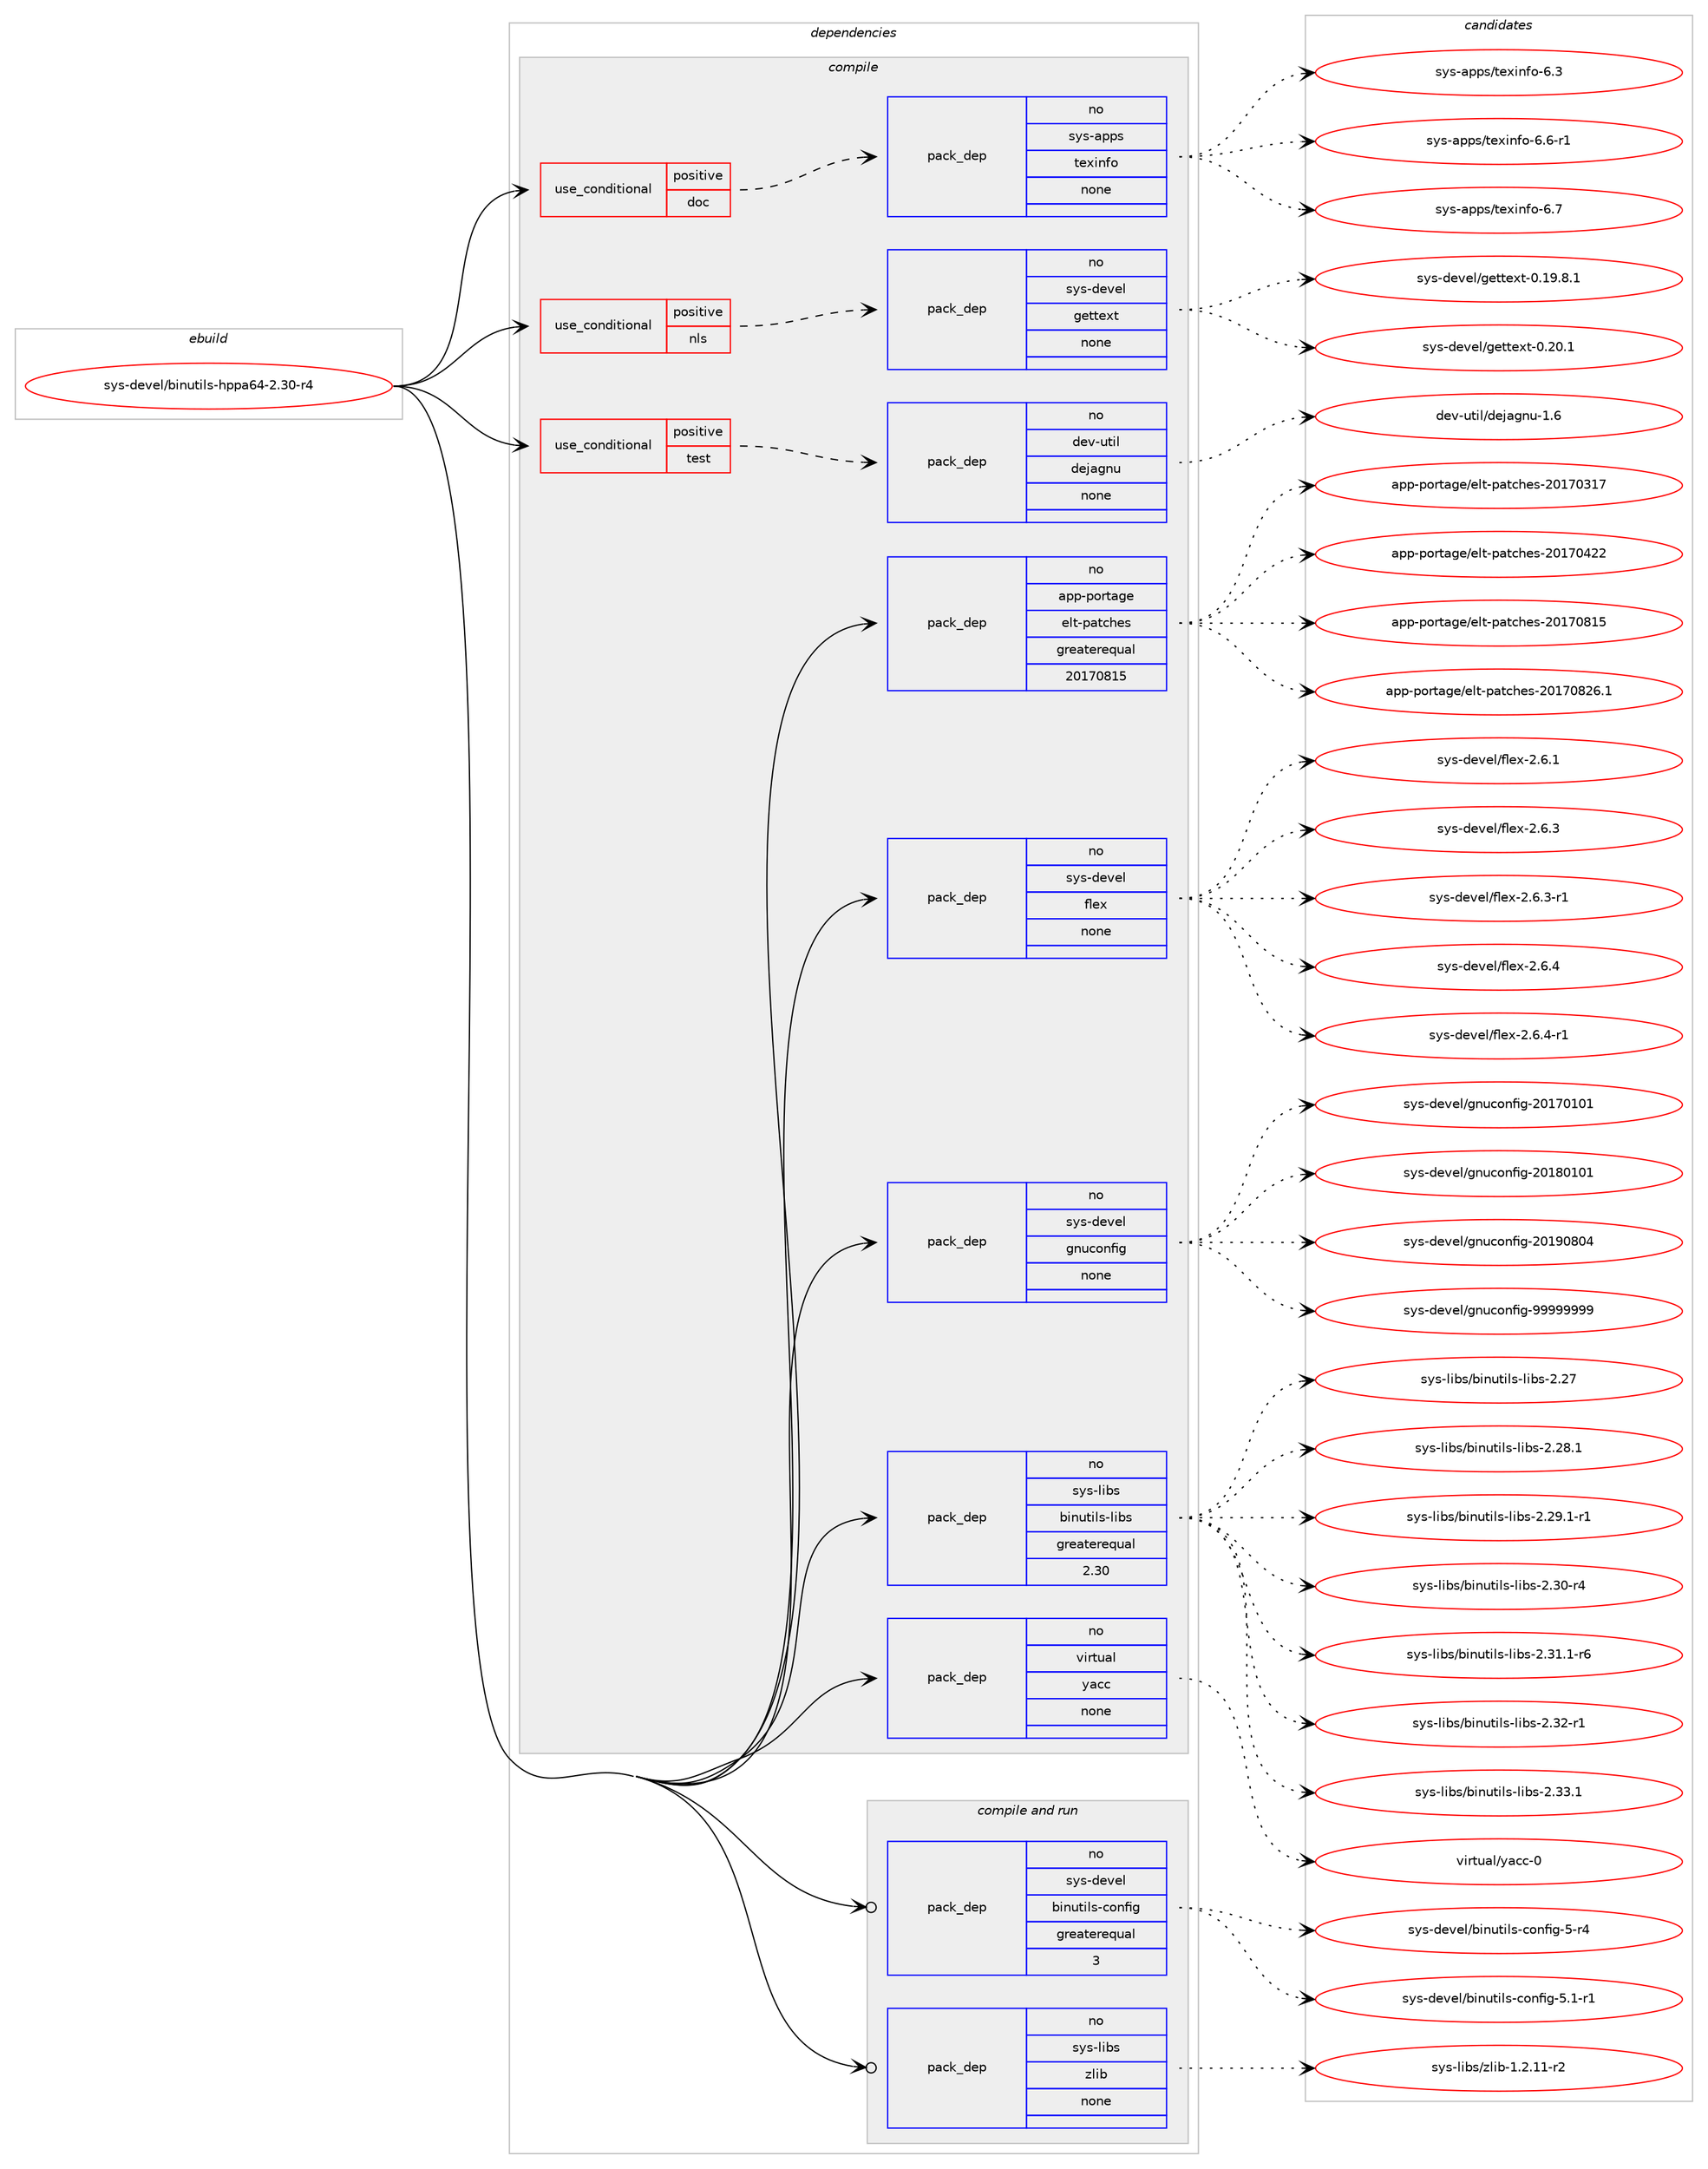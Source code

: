 digraph prolog {

# *************
# Graph options
# *************

newrank=true;
concentrate=true;
compound=true;
graph [rankdir=LR,fontname=Helvetica,fontsize=10,ranksep=1.5];#, ranksep=2.5, nodesep=0.2];
edge  [arrowhead=vee];
node  [fontname=Helvetica,fontsize=10];

# **********
# The ebuild
# **********

subgraph cluster_leftcol {
color=gray;
rank=same;
label=<<i>ebuild</i>>;
id [label="sys-devel/binutils-hppa64-2.30-r4", color=red, width=4, href="../sys-devel/binutils-hppa64-2.30-r4.svg"];
}

# ****************
# The dependencies
# ****************

subgraph cluster_midcol {
color=gray;
label=<<i>dependencies</i>>;
subgraph cluster_compile {
fillcolor="#eeeeee";
style=filled;
label=<<i>compile</i>>;
subgraph cond213598 {
dependency888527 [label=<<TABLE BORDER="0" CELLBORDER="1" CELLSPACING="0" CELLPADDING="4"><TR><TD ROWSPAN="3" CELLPADDING="10">use_conditional</TD></TR><TR><TD>positive</TD></TR><TR><TD>doc</TD></TR></TABLE>>, shape=none, color=red];
subgraph pack659374 {
dependency888528 [label=<<TABLE BORDER="0" CELLBORDER="1" CELLSPACING="0" CELLPADDING="4" WIDTH="220"><TR><TD ROWSPAN="6" CELLPADDING="30">pack_dep</TD></TR><TR><TD WIDTH="110">no</TD></TR><TR><TD>sys-apps</TD></TR><TR><TD>texinfo</TD></TR><TR><TD>none</TD></TR><TR><TD></TD></TR></TABLE>>, shape=none, color=blue];
}
dependency888527:e -> dependency888528:w [weight=20,style="dashed",arrowhead="vee"];
}
id:e -> dependency888527:w [weight=20,style="solid",arrowhead="vee"];
subgraph cond213599 {
dependency888529 [label=<<TABLE BORDER="0" CELLBORDER="1" CELLSPACING="0" CELLPADDING="4"><TR><TD ROWSPAN="3" CELLPADDING="10">use_conditional</TD></TR><TR><TD>positive</TD></TR><TR><TD>nls</TD></TR></TABLE>>, shape=none, color=red];
subgraph pack659375 {
dependency888530 [label=<<TABLE BORDER="0" CELLBORDER="1" CELLSPACING="0" CELLPADDING="4" WIDTH="220"><TR><TD ROWSPAN="6" CELLPADDING="30">pack_dep</TD></TR><TR><TD WIDTH="110">no</TD></TR><TR><TD>sys-devel</TD></TR><TR><TD>gettext</TD></TR><TR><TD>none</TD></TR><TR><TD></TD></TR></TABLE>>, shape=none, color=blue];
}
dependency888529:e -> dependency888530:w [weight=20,style="dashed",arrowhead="vee"];
}
id:e -> dependency888529:w [weight=20,style="solid",arrowhead="vee"];
subgraph cond213600 {
dependency888531 [label=<<TABLE BORDER="0" CELLBORDER="1" CELLSPACING="0" CELLPADDING="4"><TR><TD ROWSPAN="3" CELLPADDING="10">use_conditional</TD></TR><TR><TD>positive</TD></TR><TR><TD>test</TD></TR></TABLE>>, shape=none, color=red];
subgraph pack659376 {
dependency888532 [label=<<TABLE BORDER="0" CELLBORDER="1" CELLSPACING="0" CELLPADDING="4" WIDTH="220"><TR><TD ROWSPAN="6" CELLPADDING="30">pack_dep</TD></TR><TR><TD WIDTH="110">no</TD></TR><TR><TD>dev-util</TD></TR><TR><TD>dejagnu</TD></TR><TR><TD>none</TD></TR><TR><TD></TD></TR></TABLE>>, shape=none, color=blue];
}
dependency888531:e -> dependency888532:w [weight=20,style="dashed",arrowhead="vee"];
}
id:e -> dependency888531:w [weight=20,style="solid",arrowhead="vee"];
subgraph pack659377 {
dependency888533 [label=<<TABLE BORDER="0" CELLBORDER="1" CELLSPACING="0" CELLPADDING="4" WIDTH="220"><TR><TD ROWSPAN="6" CELLPADDING="30">pack_dep</TD></TR><TR><TD WIDTH="110">no</TD></TR><TR><TD>app-portage</TD></TR><TR><TD>elt-patches</TD></TR><TR><TD>greaterequal</TD></TR><TR><TD>20170815</TD></TR></TABLE>>, shape=none, color=blue];
}
id:e -> dependency888533:w [weight=20,style="solid",arrowhead="vee"];
subgraph pack659378 {
dependency888534 [label=<<TABLE BORDER="0" CELLBORDER="1" CELLSPACING="0" CELLPADDING="4" WIDTH="220"><TR><TD ROWSPAN="6" CELLPADDING="30">pack_dep</TD></TR><TR><TD WIDTH="110">no</TD></TR><TR><TD>sys-devel</TD></TR><TR><TD>flex</TD></TR><TR><TD>none</TD></TR><TR><TD></TD></TR></TABLE>>, shape=none, color=blue];
}
id:e -> dependency888534:w [weight=20,style="solid",arrowhead="vee"];
subgraph pack659379 {
dependency888535 [label=<<TABLE BORDER="0" CELLBORDER="1" CELLSPACING="0" CELLPADDING="4" WIDTH="220"><TR><TD ROWSPAN="6" CELLPADDING="30">pack_dep</TD></TR><TR><TD WIDTH="110">no</TD></TR><TR><TD>sys-devel</TD></TR><TR><TD>gnuconfig</TD></TR><TR><TD>none</TD></TR><TR><TD></TD></TR></TABLE>>, shape=none, color=blue];
}
id:e -> dependency888535:w [weight=20,style="solid",arrowhead="vee"];
subgraph pack659380 {
dependency888536 [label=<<TABLE BORDER="0" CELLBORDER="1" CELLSPACING="0" CELLPADDING="4" WIDTH="220"><TR><TD ROWSPAN="6" CELLPADDING="30">pack_dep</TD></TR><TR><TD WIDTH="110">no</TD></TR><TR><TD>sys-libs</TD></TR><TR><TD>binutils-libs</TD></TR><TR><TD>greaterequal</TD></TR><TR><TD>2.30</TD></TR></TABLE>>, shape=none, color=blue];
}
id:e -> dependency888536:w [weight=20,style="solid",arrowhead="vee"];
subgraph pack659381 {
dependency888537 [label=<<TABLE BORDER="0" CELLBORDER="1" CELLSPACING="0" CELLPADDING="4" WIDTH="220"><TR><TD ROWSPAN="6" CELLPADDING="30">pack_dep</TD></TR><TR><TD WIDTH="110">no</TD></TR><TR><TD>virtual</TD></TR><TR><TD>yacc</TD></TR><TR><TD>none</TD></TR><TR><TD></TD></TR></TABLE>>, shape=none, color=blue];
}
id:e -> dependency888537:w [weight=20,style="solid",arrowhead="vee"];
}
subgraph cluster_compileandrun {
fillcolor="#eeeeee";
style=filled;
label=<<i>compile and run</i>>;
subgraph pack659382 {
dependency888538 [label=<<TABLE BORDER="0" CELLBORDER="1" CELLSPACING="0" CELLPADDING="4" WIDTH="220"><TR><TD ROWSPAN="6" CELLPADDING="30">pack_dep</TD></TR><TR><TD WIDTH="110">no</TD></TR><TR><TD>sys-devel</TD></TR><TR><TD>binutils-config</TD></TR><TR><TD>greaterequal</TD></TR><TR><TD>3</TD></TR></TABLE>>, shape=none, color=blue];
}
id:e -> dependency888538:w [weight=20,style="solid",arrowhead="odotvee"];
subgraph pack659383 {
dependency888539 [label=<<TABLE BORDER="0" CELLBORDER="1" CELLSPACING="0" CELLPADDING="4" WIDTH="220"><TR><TD ROWSPAN="6" CELLPADDING="30">pack_dep</TD></TR><TR><TD WIDTH="110">no</TD></TR><TR><TD>sys-libs</TD></TR><TR><TD>zlib</TD></TR><TR><TD>none</TD></TR><TR><TD></TD></TR></TABLE>>, shape=none, color=blue];
}
id:e -> dependency888539:w [weight=20,style="solid",arrowhead="odotvee"];
}
subgraph cluster_run {
fillcolor="#eeeeee";
style=filled;
label=<<i>run</i>>;
}
}

# **************
# The candidates
# **************

subgraph cluster_choices {
rank=same;
color=gray;
label=<<i>candidates</i>>;

subgraph choice659374 {
color=black;
nodesep=1;
choice11512111545971121121154711610112010511010211145544651 [label="sys-apps/texinfo-6.3", color=red, width=4,href="../sys-apps/texinfo-6.3.svg"];
choice115121115459711211211547116101120105110102111455446544511449 [label="sys-apps/texinfo-6.6-r1", color=red, width=4,href="../sys-apps/texinfo-6.6-r1.svg"];
choice11512111545971121121154711610112010511010211145544655 [label="sys-apps/texinfo-6.7", color=red, width=4,href="../sys-apps/texinfo-6.7.svg"];
dependency888528:e -> choice11512111545971121121154711610112010511010211145544651:w [style=dotted,weight="100"];
dependency888528:e -> choice115121115459711211211547116101120105110102111455446544511449:w [style=dotted,weight="100"];
dependency888528:e -> choice11512111545971121121154711610112010511010211145544655:w [style=dotted,weight="100"];
}
subgraph choice659375 {
color=black;
nodesep=1;
choice1151211154510010111810110847103101116116101120116454846495746564649 [label="sys-devel/gettext-0.19.8.1", color=red, width=4,href="../sys-devel/gettext-0.19.8.1.svg"];
choice115121115451001011181011084710310111611610112011645484650484649 [label="sys-devel/gettext-0.20.1", color=red, width=4,href="../sys-devel/gettext-0.20.1.svg"];
dependency888530:e -> choice1151211154510010111810110847103101116116101120116454846495746564649:w [style=dotted,weight="100"];
dependency888530:e -> choice115121115451001011181011084710310111611610112011645484650484649:w [style=dotted,weight="100"];
}
subgraph choice659376 {
color=black;
nodesep=1;
choice10010111845117116105108471001011069710311011745494654 [label="dev-util/dejagnu-1.6", color=red, width=4,href="../dev-util/dejagnu-1.6.svg"];
dependency888532:e -> choice10010111845117116105108471001011069710311011745494654:w [style=dotted,weight="100"];
}
subgraph choice659377 {
color=black;
nodesep=1;
choice97112112451121111141169710310147101108116451129711699104101115455048495548514955 [label="app-portage/elt-patches-20170317", color=red, width=4,href="../app-portage/elt-patches-20170317.svg"];
choice97112112451121111141169710310147101108116451129711699104101115455048495548525050 [label="app-portage/elt-patches-20170422", color=red, width=4,href="../app-portage/elt-patches-20170422.svg"];
choice97112112451121111141169710310147101108116451129711699104101115455048495548564953 [label="app-portage/elt-patches-20170815", color=red, width=4,href="../app-portage/elt-patches-20170815.svg"];
choice971121124511211111411697103101471011081164511297116991041011154550484955485650544649 [label="app-portage/elt-patches-20170826.1", color=red, width=4,href="../app-portage/elt-patches-20170826.1.svg"];
dependency888533:e -> choice97112112451121111141169710310147101108116451129711699104101115455048495548514955:w [style=dotted,weight="100"];
dependency888533:e -> choice97112112451121111141169710310147101108116451129711699104101115455048495548525050:w [style=dotted,weight="100"];
dependency888533:e -> choice97112112451121111141169710310147101108116451129711699104101115455048495548564953:w [style=dotted,weight="100"];
dependency888533:e -> choice971121124511211111411697103101471011081164511297116991041011154550484955485650544649:w [style=dotted,weight="100"];
}
subgraph choice659378 {
color=black;
nodesep=1;
choice1151211154510010111810110847102108101120455046544649 [label="sys-devel/flex-2.6.1", color=red, width=4,href="../sys-devel/flex-2.6.1.svg"];
choice1151211154510010111810110847102108101120455046544651 [label="sys-devel/flex-2.6.3", color=red, width=4,href="../sys-devel/flex-2.6.3.svg"];
choice11512111545100101118101108471021081011204550465446514511449 [label="sys-devel/flex-2.6.3-r1", color=red, width=4,href="../sys-devel/flex-2.6.3-r1.svg"];
choice1151211154510010111810110847102108101120455046544652 [label="sys-devel/flex-2.6.4", color=red, width=4,href="../sys-devel/flex-2.6.4.svg"];
choice11512111545100101118101108471021081011204550465446524511449 [label="sys-devel/flex-2.6.4-r1", color=red, width=4,href="../sys-devel/flex-2.6.4-r1.svg"];
dependency888534:e -> choice1151211154510010111810110847102108101120455046544649:w [style=dotted,weight="100"];
dependency888534:e -> choice1151211154510010111810110847102108101120455046544651:w [style=dotted,weight="100"];
dependency888534:e -> choice11512111545100101118101108471021081011204550465446514511449:w [style=dotted,weight="100"];
dependency888534:e -> choice1151211154510010111810110847102108101120455046544652:w [style=dotted,weight="100"];
dependency888534:e -> choice11512111545100101118101108471021081011204550465446524511449:w [style=dotted,weight="100"];
}
subgraph choice659379 {
color=black;
nodesep=1;
choice115121115451001011181011084710311011799111110102105103455048495548494849 [label="sys-devel/gnuconfig-20170101", color=red, width=4,href="../sys-devel/gnuconfig-20170101.svg"];
choice115121115451001011181011084710311011799111110102105103455048495648494849 [label="sys-devel/gnuconfig-20180101", color=red, width=4,href="../sys-devel/gnuconfig-20180101.svg"];
choice115121115451001011181011084710311011799111110102105103455048495748564852 [label="sys-devel/gnuconfig-20190804", color=red, width=4,href="../sys-devel/gnuconfig-20190804.svg"];
choice115121115451001011181011084710311011799111110102105103455757575757575757 [label="sys-devel/gnuconfig-99999999", color=red, width=4,href="../sys-devel/gnuconfig-99999999.svg"];
dependency888535:e -> choice115121115451001011181011084710311011799111110102105103455048495548494849:w [style=dotted,weight="100"];
dependency888535:e -> choice115121115451001011181011084710311011799111110102105103455048495648494849:w [style=dotted,weight="100"];
dependency888535:e -> choice115121115451001011181011084710311011799111110102105103455048495748564852:w [style=dotted,weight="100"];
dependency888535:e -> choice115121115451001011181011084710311011799111110102105103455757575757575757:w [style=dotted,weight="100"];
}
subgraph choice659380 {
color=black;
nodesep=1;
choice1151211154510810598115479810511011711610510811545108105981154550465055 [label="sys-libs/binutils-libs-2.27", color=red, width=4,href="../sys-libs/binutils-libs-2.27.svg"];
choice11512111545108105981154798105110117116105108115451081059811545504650564649 [label="sys-libs/binutils-libs-2.28.1", color=red, width=4,href="../sys-libs/binutils-libs-2.28.1.svg"];
choice115121115451081059811547981051101171161051081154510810598115455046505746494511449 [label="sys-libs/binutils-libs-2.29.1-r1", color=red, width=4,href="../sys-libs/binutils-libs-2.29.1-r1.svg"];
choice11512111545108105981154798105110117116105108115451081059811545504651484511452 [label="sys-libs/binutils-libs-2.30-r4", color=red, width=4,href="../sys-libs/binutils-libs-2.30-r4.svg"];
choice115121115451081059811547981051101171161051081154510810598115455046514946494511454 [label="sys-libs/binutils-libs-2.31.1-r6", color=red, width=4,href="../sys-libs/binutils-libs-2.31.1-r6.svg"];
choice11512111545108105981154798105110117116105108115451081059811545504651504511449 [label="sys-libs/binutils-libs-2.32-r1", color=red, width=4,href="../sys-libs/binutils-libs-2.32-r1.svg"];
choice11512111545108105981154798105110117116105108115451081059811545504651514649 [label="sys-libs/binutils-libs-2.33.1", color=red, width=4,href="../sys-libs/binutils-libs-2.33.1.svg"];
dependency888536:e -> choice1151211154510810598115479810511011711610510811545108105981154550465055:w [style=dotted,weight="100"];
dependency888536:e -> choice11512111545108105981154798105110117116105108115451081059811545504650564649:w [style=dotted,weight="100"];
dependency888536:e -> choice115121115451081059811547981051101171161051081154510810598115455046505746494511449:w [style=dotted,weight="100"];
dependency888536:e -> choice11512111545108105981154798105110117116105108115451081059811545504651484511452:w [style=dotted,weight="100"];
dependency888536:e -> choice115121115451081059811547981051101171161051081154510810598115455046514946494511454:w [style=dotted,weight="100"];
dependency888536:e -> choice11512111545108105981154798105110117116105108115451081059811545504651504511449:w [style=dotted,weight="100"];
dependency888536:e -> choice11512111545108105981154798105110117116105108115451081059811545504651514649:w [style=dotted,weight="100"];
}
subgraph choice659381 {
color=black;
nodesep=1;
choice11810511411611797108471219799994548 [label="virtual/yacc-0", color=red, width=4,href="../virtual/yacc-0.svg"];
dependency888537:e -> choice11810511411611797108471219799994548:w [style=dotted,weight="100"];
}
subgraph choice659382 {
color=black;
nodesep=1;
choice115121115451001011181011084798105110117116105108115459911111010210510345534511452 [label="sys-devel/binutils-config-5-r4", color=red, width=4,href="../sys-devel/binutils-config-5-r4.svg"];
choice1151211154510010111810110847981051101171161051081154599111110102105103455346494511449 [label="sys-devel/binutils-config-5.1-r1", color=red, width=4,href="../sys-devel/binutils-config-5.1-r1.svg"];
dependency888538:e -> choice115121115451001011181011084798105110117116105108115459911111010210510345534511452:w [style=dotted,weight="100"];
dependency888538:e -> choice1151211154510010111810110847981051101171161051081154599111110102105103455346494511449:w [style=dotted,weight="100"];
}
subgraph choice659383 {
color=black;
nodesep=1;
choice11512111545108105981154712210810598454946504649494511450 [label="sys-libs/zlib-1.2.11-r2", color=red, width=4,href="../sys-libs/zlib-1.2.11-r2.svg"];
dependency888539:e -> choice11512111545108105981154712210810598454946504649494511450:w [style=dotted,weight="100"];
}
}

}
